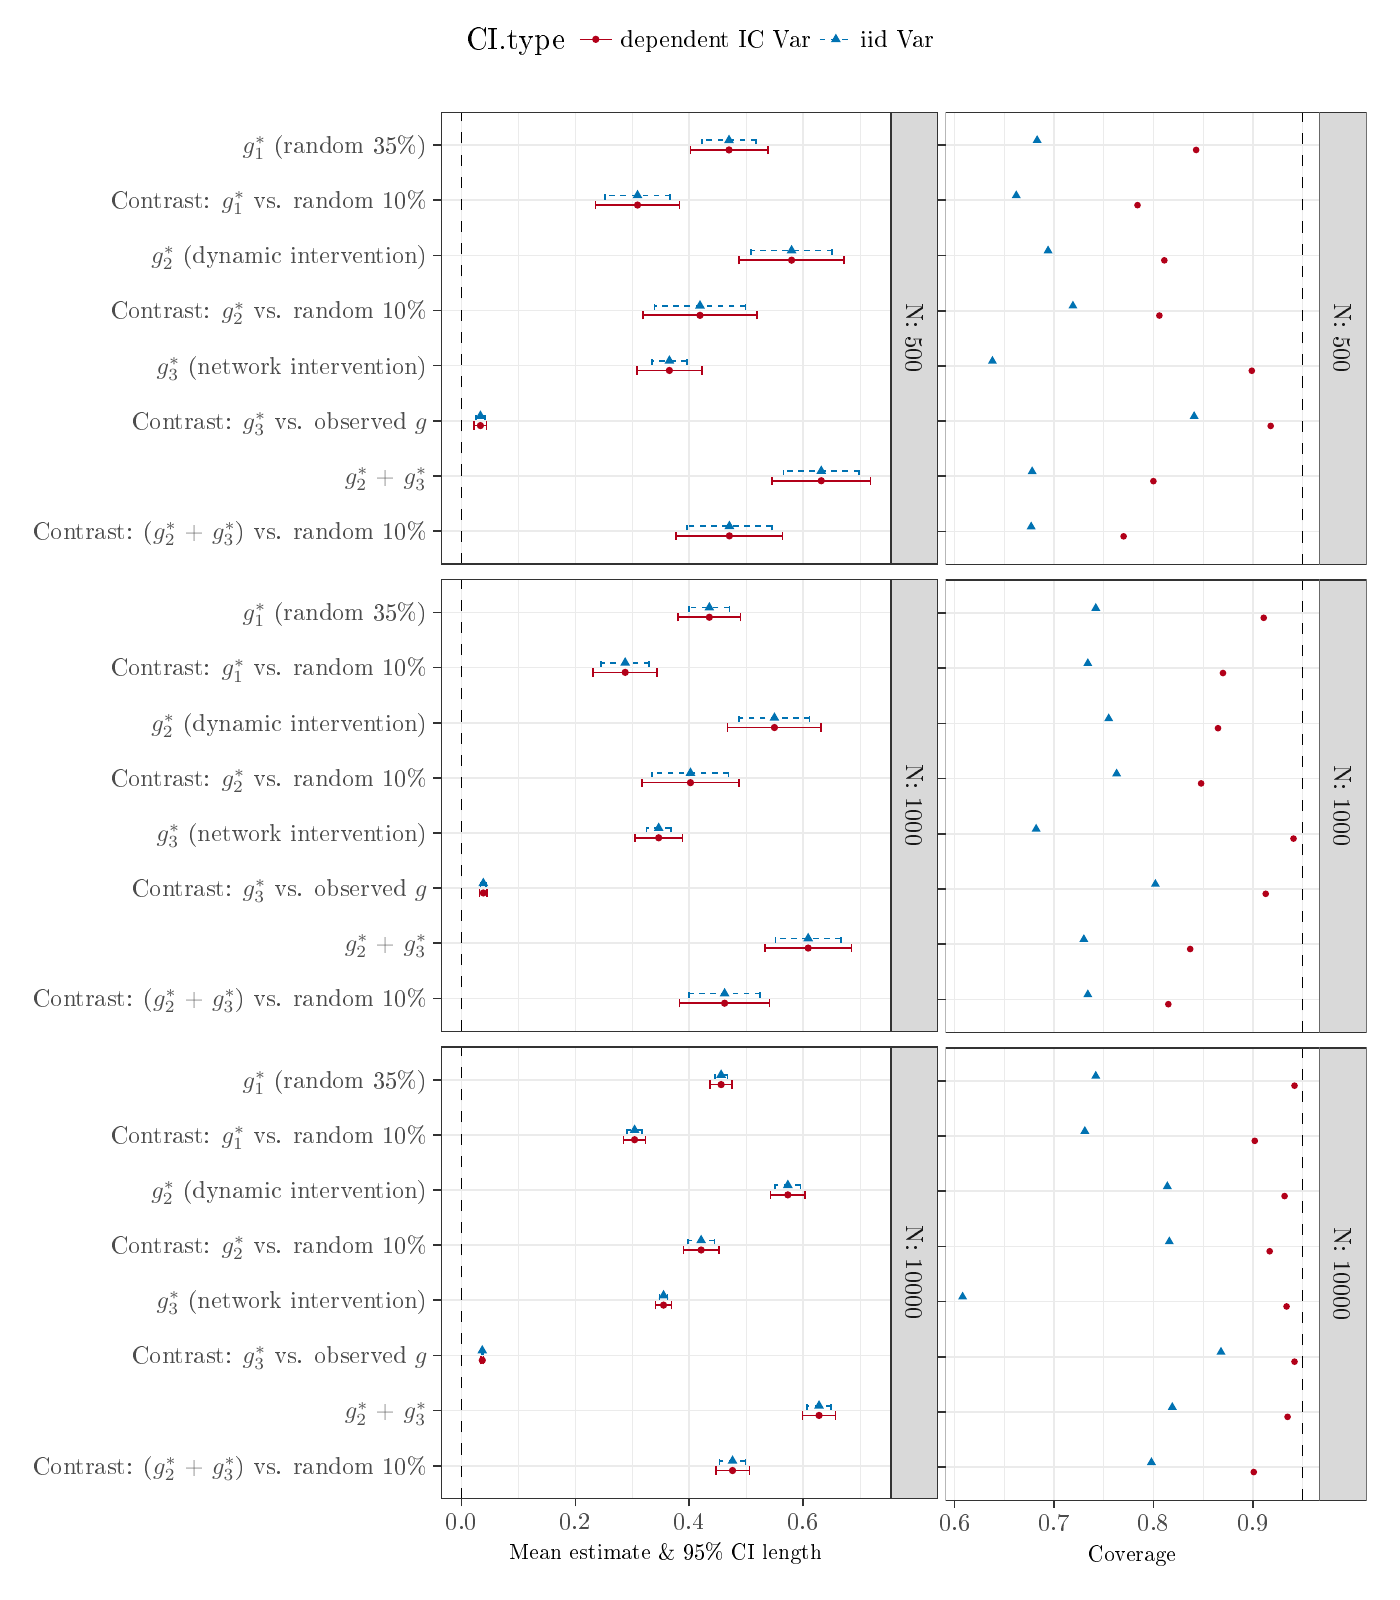 % Created by tikzDevice version 0.10.1 on 2017-09-20 15:51:27
% !TEX encoding = UTF-8 Unicode
\documentclass[english]{article}
\nonstopmode

\usepackage{tikz}

\usepackage[active,tightpage,psfixbb]{preview}

\PreviewEnvironment{pgfpicture}

\setlength\PreviewBorder{0pt}

\newcommand{\SweaveOpts}[1]{}  % do not interfere with LaTeX
\newcommand{\SweaveInput}[1]{} % because they are not real TeX commands
\newcommand{\Sexpr}[1]{}       % will only be parsed by R

 % \documentclass[a4paper]{article}
\usepackage[T1]{fontenc}
\usepackage[latin9]{inputenc} % \usepackage[utf8]{inputenc}
\usepackage{geometry}
% \geometry{verbose,tmargin=2cm,bmargin=2cm,lmargin=3cm,rmargin=3cm}
\usepackage{amsthm, amsmath,amssymb} % ,amsfonts
\usepackage{setspace}
\usepackage{esint}
\usepackage[authoryear]{natbib}
\onehalfspacing

\makeatletter
\usepackage{authblk}
\usepackage[multiple]{footmisc}
\usepackage{pdflscape}
\usepackage{booktabs}

% \usepackage{jheppub}
%%\usepackage[round]{natbib}
\usepackage[colorlinks=true,urlcolor=blue]{hyperref}
\usepackage{graphicx}
\usepackage{pdflscape}
\usepackage{color}
\usepackage{float}

\definecolor{blue}{rgb}{.2,.2,.7}
\definecolor{red}{rgb}{.7,.2,.2}
\definecolor{green}{rgb}{0,.6,.3}
\definecolor{gray}{rgb}{0.45,0.45,0.45}
\newcommand{\btext}[1]{\textcolor{blue}{#1}}
\newcommand{\rtext}[1]{\textcolor{red}{#1}}
\newcommand{\gtext}[1]{\textcolor{green}{#1}}
\newcommand{\wtext}[1]{\textcolor{white}{#1}}
\newcommand{\old}[1]{\textcolor{gray}{#1}}
\definecolor{gray90}{RGB}{229,229,229}
\definecolor{gray77}{RGB}{196,196,196}
\definecolor{gray60}{RGB}{153,153,153}

\renewcommand{\thefootnote}{\alph{footnote}}
%%\newcommand{\acronym}[1]{\textsc{#1}}
%%\newcommand{\class}[1]{\mbox{\textsf{#1}}}
\newcommand{\code}[1]{\mbox{\texttt{#1}}}
\newcommand{\pkg}[1]{{\normalfont\fontseries{b}\selectfont #1}}
\newcommand{\proglang}[1]{\textsf{#1}}

\newcommand\XOR{\mathbin{\char`\^}}
\newcommand\independent{\protect\mathpalette{\protect\independenT}{\perp}}
\def\independenT#1#2{\mathrel{\rlap{$#1#2$}\mkern2mu{#1#2}}}

\theoremstyle{plain}
\newtheorem*{thm*}{\protect\theoremname}
\theoremstyle{plain}
\newtheorem*{lem*}{\protect\lemmaname}

\makeatother
\usepackage{babel}
\providecommand{\lemmaname}{Lemma}
\providecommand{\theoremname}{Theorem}


%\VignetteEngine{knitr::knitr}
%\VignetteIndexEntry{Introduction}



\begin{document}

\begin{tikzpicture}[x=1pt,y=1pt]
\definecolor{fillColor}{RGB}{255,255,255}
\path[use as bounding box,fill=fillColor,fill opacity=0.00] (0,0) rectangle (505.89,578.16);
\begin{scope}
\path[clip] (  0.00,  0.00) rectangle (505.89,578.16);
\definecolor{fillColor}{RGB}{255,255,255}

\path[fill=fillColor] (162.70,551.03) rectangle (343.19,576.86);
\end{scope}
\begin{scope}
\path[clip] (  0.00,  0.00) rectangle (505.89,578.16);
\definecolor{drawColor}{RGB}{0,0,0}

\node[text=drawColor,anchor=base west,inner sep=0pt, outer sep=0pt, scale=  1.10] at (168.39,560.15) {CI.type};
\end{scope}
\begin{scope}
\path[clip] (  0.00,  0.00) rectangle (505.89,578.16);
\definecolor{fillColor}{RGB}{255,255,255}

\path[fill=fillColor] (208.05,556.72) rectangle (222.51,571.17);
\end{scope}
\begin{scope}
\path[clip] (  0.00,  0.00) rectangle (505.89,578.16);
\definecolor{fillColor}{RGB}{178,0,25}

\path[fill=fillColor] (215.28,563.94) circle (  1.32);
\end{scope}
\begin{scope}
\path[clip] (  0.00,  0.00) rectangle (505.89,578.16);
\definecolor{drawColor}{RGB}{178,0,25}

\path[draw=drawColor,line width= 0.6pt,line join=round] (209.50,563.94) -- (221.06,563.94);
\end{scope}
\begin{scope}
\path[clip] (  0.00,  0.00) rectangle (505.89,578.16);
\definecolor{fillColor}{RGB}{255,255,255}

\path[fill=fillColor] (294.82,556.72) rectangle (309.27,571.17);
\end{scope}
\begin{scope}
\path[clip] (  0.00,  0.00) rectangle (505.89,578.16);
\definecolor{fillColor}{RGB}{0,114,178}

\path[fill=fillColor] (302.04,565.99) --
	(303.82,562.92) --
	(300.27,562.92) --
	cycle;
\end{scope}
\begin{scope}
\path[clip] (  0.00,  0.00) rectangle (505.89,578.16);
\definecolor{drawColor}{RGB}{0,114,178}

\path[draw=drawColor,line width= 0.6pt,dash pattern=on 2pt off 2pt ,line join=round] (296.26,563.94) -- (307.83,563.94);
\end{scope}
\begin{scope}
\path[clip] (  0.00,  0.00) rectangle (505.89,578.16);
\definecolor{drawColor}{RGB}{0,0,0}

\node[text=drawColor,anchor=base west,inner sep=0pt, outer sep=0pt, scale=  0.88] at (224.31,560.91) {dependent IC Var};
\end{scope}
\begin{scope}
\path[clip] (  0.00,  0.00) rectangle (505.89,578.16);
\definecolor{drawColor}{RGB}{0,0,0}

\node[text=drawColor,anchor=base west,inner sep=0pt, outer sep=0pt, scale=  0.88] at (311.08,560.91) {iid Var};
\end{scope}
\begin{scope}
\path[clip] (  0.00,  0.00) rectangle (338.95,549.73);
\definecolor{drawColor}{RGB}{255,255,255}
\definecolor{fillColor}{RGB}{255,255,255}

\path[draw=drawColor,line width= 0.6pt,line join=round,line cap=round,fill=fillColor] (  0.00,  0.00) rectangle (338.95,549.73);
\end{scope}
\begin{scope}
\path[clip] (159.38,374.31) rectangle (321.89,537.68);
\definecolor{fillColor}{RGB}{255,255,255}

\path[fill=fillColor] (159.38,374.31) rectangle (321.89,537.68);
\definecolor{drawColor}{gray}{0.92}

\path[draw=drawColor,line width= 0.3pt,line join=round] (187.34,374.31) --
	(187.34,537.68);

\path[draw=drawColor,line width= 0.3pt,line join=round] (228.49,374.31) --
	(228.49,537.68);

\path[draw=drawColor,line width= 0.3pt,line join=round] (269.63,374.31) --
	(269.63,537.68);

\path[draw=drawColor,line width= 0.3pt,line join=round] (310.77,374.31) --
	(310.77,537.68);

\path[draw=drawColor,line width= 0.6pt,line join=round] (159.38,386.26) --
	(321.89,386.26);

\path[draw=drawColor,line width= 0.6pt,line join=round] (159.38,406.19) --
	(321.89,406.19);

\path[draw=drawColor,line width= 0.6pt,line join=round] (159.38,426.11) --
	(321.89,426.11);

\path[draw=drawColor,line width= 0.6pt,line join=round] (159.38,446.03) --
	(321.89,446.03);

\path[draw=drawColor,line width= 0.6pt,line join=round] (159.38,465.96) --
	(321.89,465.96);

\path[draw=drawColor,line width= 0.6pt,line join=round] (159.38,485.88) --
	(321.89,485.88);

\path[draw=drawColor,line width= 0.6pt,line join=round] (159.38,505.80) --
	(321.89,505.80);

\path[draw=drawColor,line width= 0.6pt,line join=round] (159.38,525.73) --
	(321.89,525.73);

\path[draw=drawColor,line width= 0.6pt,line join=round] (166.77,374.31) --
	(166.77,537.68);

\path[draw=drawColor,line width= 0.6pt,line join=round] (207.91,374.31) --
	(207.91,537.68);

\path[draw=drawColor,line width= 0.6pt,line join=round] (249.06,374.31) --
	(249.06,537.68);

\path[draw=drawColor,line width= 0.6pt,line join=round] (290.20,374.31) --
	(290.20,537.68);
\definecolor{fillColor}{RGB}{0,114,178}

\path[fill=fillColor] (263.56,390.06) --
	(265.34,386.98) --
	(261.79,386.98) --
	cycle;
\definecolor{fillColor}{RGB}{178,0,25}

\path[fill=fillColor] (263.56,384.52) circle (  1.32);
\definecolor{fillColor}{RGB}{0,114,178}

\path[fill=fillColor] (296.76,409.98) --
	(298.54,406.90) --
	(294.98,406.90) --
	cycle;
\definecolor{fillColor}{RGB}{178,0,25}

\path[fill=fillColor] (296.76,404.44) circle (  1.32);
\definecolor{fillColor}{RGB}{0,114,178}

\path[fill=fillColor] (173.60,429.91) --
	(175.38,426.83) --
	(171.82,426.83) --
	cycle;
\definecolor{fillColor}{RGB}{178,0,25}

\path[fill=fillColor] (173.60,424.37) circle (  1.32);
\definecolor{fillColor}{RGB}{0,114,178}

\path[fill=fillColor] (241.88,449.83) --
	(243.66,446.75) --
	(240.11,446.75) --
	cycle;
\definecolor{fillColor}{RGB}{178,0,25}

\path[fill=fillColor] (241.88,444.29) circle (  1.32);
\definecolor{fillColor}{RGB}{0,114,178}

\path[fill=fillColor] (252.94,469.75) --
	(254.72,466.67) --
	(251.16,466.67) --
	cycle;
\definecolor{fillColor}{RGB}{178,0,25}

\path[fill=fillColor] (252.94,464.21) circle (  1.32);
\definecolor{fillColor}{RGB}{0,114,178}

\path[fill=fillColor] (286.04,489.68) --
	(287.82,486.60) --
	(284.26,486.60) --
	cycle;
\definecolor{fillColor}{RGB}{178,0,25}

\path[fill=fillColor] (286.04,484.14) circle (  1.32);
\definecolor{fillColor}{RGB}{0,114,178}

\path[fill=fillColor] (230.37,509.60) --
	(232.15,506.52) --
	(228.60,506.52) --
	cycle;
\definecolor{fillColor}{RGB}{178,0,25}

\path[fill=fillColor] (230.37,504.06) circle (  1.32);
\definecolor{fillColor}{RGB}{0,114,178}

\path[fill=fillColor] (263.43,529.52) --
	(265.21,526.44) --
	(261.65,526.44) --
	cycle;
\definecolor{fillColor}{RGB}{178,0,25}

\path[fill=fillColor] (263.43,523.98) circle (  1.32);
\definecolor{drawColor}{RGB}{0,114,178}

\path[draw=drawColor,line width= 0.6pt,dash pattern=on 2pt off 2pt ,line join=round] (278.93,386.51) --
	(278.93,389.50);

\path[draw=drawColor,line width= 0.6pt,dash pattern=on 2pt off 2pt ,line join=round] (278.93,388.01) --
	(248.19,388.01);

\path[draw=drawColor,line width= 0.6pt,dash pattern=on 2pt off 2pt ,line join=round] (248.19,386.51) --
	(248.19,389.50);
\definecolor{drawColor}{RGB}{178,0,25}

\path[draw=drawColor,line width= 0.6pt,line join=round] (282.76,383.03) --
	(282.76,386.01);

\path[draw=drawColor,line width= 0.6pt,line join=round] (282.76,384.52) --
	(244.37,384.52);

\path[draw=drawColor,line width= 0.6pt,line join=round] (244.37,383.03) --
	(244.37,386.01);
\definecolor{drawColor}{RGB}{0,114,178}

\path[draw=drawColor,line width= 0.6pt,dash pattern=on 2pt off 2pt ,line join=round] (310.43,406.44) --
	(310.43,409.42);

\path[draw=drawColor,line width= 0.6pt,dash pattern=on 2pt off 2pt ,line join=round] (310.43,407.93) --
	(283.09,407.93);

\path[draw=drawColor,line width= 0.6pt,dash pattern=on 2pt off 2pt ,line join=round] (283.09,406.44) --
	(283.09,409.42);
\definecolor{drawColor}{RGB}{178,0,25}

\path[draw=drawColor,line width= 0.6pt,line join=round] (314.50,402.95) --
	(314.50,405.94);

\path[draw=drawColor,line width= 0.6pt,line join=round] (314.50,404.44) --
	(279.02,404.44);

\path[draw=drawColor,line width= 0.6pt,line join=round] (279.02,402.95) --
	(279.02,405.94);
\definecolor{drawColor}{RGB}{0,114,178}

\path[draw=drawColor,line width= 0.6pt,dash pattern=on 2pt off 2pt ,line join=round] (175.29,426.36) --
	(175.29,429.35);

\path[draw=drawColor,line width= 0.6pt,dash pattern=on 2pt off 2pt ,line join=round] (175.29,427.85) --
	(171.91,427.85);

\path[draw=drawColor,line width= 0.6pt,dash pattern=on 2pt off 2pt ,line join=round] (171.91,426.36) --
	(171.91,429.35);
\definecolor{drawColor}{RGB}{178,0,25}

\path[draw=drawColor,line width= 0.6pt,line join=round] (175.82,422.87) --
	(175.82,425.86);

\path[draw=drawColor,line width= 0.6pt,line join=round] (175.82,424.37) --
	(171.38,424.37);

\path[draw=drawColor,line width= 0.6pt,line join=round] (171.38,422.87) --
	(171.38,425.86);
\definecolor{drawColor}{RGB}{0,114,178}

\path[draw=drawColor,line width= 0.6pt,dash pattern=on 2pt off 2pt ,line join=round] (248.24,446.28) --
	(248.24,449.27);

\path[draw=drawColor,line width= 0.6pt,dash pattern=on 2pt off 2pt ,line join=round] (248.24,447.78) --
	(235.53,447.78);

\path[draw=drawColor,line width= 0.6pt,dash pattern=on 2pt off 2pt ,line join=round] (235.53,446.28) --
	(235.53,449.27);
\definecolor{drawColor}{RGB}{178,0,25}

\path[draw=drawColor,line width= 0.6pt,line join=round] (253.58,442.80) --
	(253.58,445.78);

\path[draw=drawColor,line width= 0.6pt,line join=round] (253.58,444.29) --
	(230.18,444.29);

\path[draw=drawColor,line width= 0.6pt,line join=round] (230.18,442.80) --
	(230.18,445.78);
\definecolor{drawColor}{RGB}{0,114,178}

\path[draw=drawColor,line width= 0.6pt,dash pattern=on 2pt off 2pt ,line join=round] (269.33,466.21) --
	(269.33,469.19);

\path[draw=drawColor,line width= 0.6pt,dash pattern=on 2pt off 2pt ,line join=round] (269.33,467.70) --
	(236.55,467.70);

\path[draw=drawColor,line width= 0.6pt,dash pattern=on 2pt off 2pt ,line join=round] (236.55,466.21) --
	(236.55,469.19);
\definecolor{drawColor}{RGB}{178,0,25}

\path[draw=drawColor,line width= 0.6pt,line join=round] (273.49,462.72) --
	(273.49,465.71);

\path[draw=drawColor,line width= 0.6pt,line join=round] (273.49,464.21) --
	(232.39,464.21);

\path[draw=drawColor,line width= 0.6pt,line join=round] (232.39,462.72) --
	(232.39,465.71);
\definecolor{drawColor}{RGB}{0,114,178}

\path[draw=drawColor,line width= 0.6pt,dash pattern=on 2pt off 2pt ,line join=round] (300.66,486.13) --
	(300.66,489.12);

\path[draw=drawColor,line width= 0.6pt,dash pattern=on 2pt off 2pt ,line join=round] (300.66,487.62) --
	(271.43,487.62);

\path[draw=drawColor,line width= 0.6pt,dash pattern=on 2pt off 2pt ,line join=round] (271.43,486.13) --
	(271.43,489.12);
\definecolor{drawColor}{RGB}{178,0,25}

\path[draw=drawColor,line width= 0.6pt,line join=round] (304.99,482.64) --
	(304.99,485.63);

\path[draw=drawColor,line width= 0.6pt,line join=round] (304.99,484.14) --
	(267.10,484.14);

\path[draw=drawColor,line width= 0.6pt,line join=round] (267.10,482.64) --
	(267.10,485.63);
\definecolor{drawColor}{RGB}{0,114,178}

\path[draw=drawColor,line width= 0.6pt,dash pattern=on 2pt off 2pt ,line join=round] (242.19,506.05) --
	(242.19,509.04);

\path[draw=drawColor,line width= 0.6pt,dash pattern=on 2pt off 2pt ,line join=round] (242.19,507.55) --
	(218.55,507.55);

\path[draw=drawColor,line width= 0.6pt,dash pattern=on 2pt off 2pt ,line join=round] (218.55,506.05) --
	(218.55,509.04);
\definecolor{drawColor}{RGB}{178,0,25}

\path[draw=drawColor,line width= 0.6pt,line join=round] (245.51,502.57) --
	(245.51,505.55);

\path[draw=drawColor,line width= 0.6pt,line join=round] (245.51,504.06) --
	(215.24,504.06);

\path[draw=drawColor,line width= 0.6pt,line join=round] (215.24,502.57) --
	(215.24,505.55);
\definecolor{drawColor}{RGB}{0,114,178}

\path[draw=drawColor,line width= 0.6pt,dash pattern=on 2pt off 2pt ,line join=round] (273.29,525.98) --
	(273.29,528.96);

\path[draw=drawColor,line width= 0.6pt,dash pattern=on 2pt off 2pt ,line join=round] (273.29,527.47) --
	(253.57,527.47);

\path[draw=drawColor,line width= 0.6pt,dash pattern=on 2pt off 2pt ,line join=round] (253.57,525.98) --
	(253.57,528.96);
\definecolor{drawColor}{RGB}{178,0,25}

\path[draw=drawColor,line width= 0.6pt,line join=round] (277.42,522.49) --
	(277.42,525.48);

\path[draw=drawColor,line width= 0.6pt,line join=round] (277.42,523.98) --
	(249.45,523.98);

\path[draw=drawColor,line width= 0.6pt,line join=round] (249.45,522.49) --
	(249.45,525.48);
\definecolor{drawColor}{RGB}{0,0,0}

\path[draw=drawColor,line width= 0.6pt,dash pattern=on 4pt off 4pt ,line join=round] (166.77,374.31) -- (166.77,537.68);
\definecolor{drawColor}{gray}{0.20}

\path[draw=drawColor,line width= 0.6pt,line join=round,line cap=round] (159.38,374.31) rectangle (321.89,537.68);
\end{scope}
\begin{scope}
\path[clip] (159.38,205.44) rectangle (321.89,368.81);
\definecolor{fillColor}{RGB}{255,255,255}

\path[fill=fillColor] (159.38,205.44) rectangle (321.89,368.81);
\definecolor{drawColor}{gray}{0.92}

\path[draw=drawColor,line width= 0.3pt,line join=round] (187.34,205.44) --
	(187.34,368.81);

\path[draw=drawColor,line width= 0.3pt,line join=round] (228.49,205.44) --
	(228.49,368.81);

\path[draw=drawColor,line width= 0.3pt,line join=round] (269.63,205.44) --
	(269.63,368.81);

\path[draw=drawColor,line width= 0.3pt,line join=round] (310.77,205.44) --
	(310.77,368.81);

\path[draw=drawColor,line width= 0.6pt,line join=round] (159.38,217.39) --
	(321.89,217.39);

\path[draw=drawColor,line width= 0.6pt,line join=round] (159.38,237.31) --
	(321.89,237.31);

\path[draw=drawColor,line width= 0.6pt,line join=round] (159.38,257.24) --
	(321.89,257.24);

\path[draw=drawColor,line width= 0.6pt,line join=round] (159.38,277.16) --
	(321.89,277.16);

\path[draw=drawColor,line width= 0.6pt,line join=round] (159.38,297.08) --
	(321.89,297.08);

\path[draw=drawColor,line width= 0.6pt,line join=round] (159.38,317.01) --
	(321.89,317.01);

\path[draw=drawColor,line width= 0.6pt,line join=round] (159.38,336.93) --
	(321.89,336.93);

\path[draw=drawColor,line width= 0.6pt,line join=round] (159.38,356.85) --
	(321.89,356.85);

\path[draw=drawColor,line width= 0.6pt,line join=round] (166.77,205.44) --
	(166.77,368.81);

\path[draw=drawColor,line width= 0.6pt,line join=round] (207.91,205.44) --
	(207.91,368.81);

\path[draw=drawColor,line width= 0.6pt,line join=round] (249.06,205.44) --
	(249.06,368.81);

\path[draw=drawColor,line width= 0.6pt,line join=round] (290.20,205.44) --
	(290.20,368.81);
\definecolor{fillColor}{RGB}{0,114,178}

\path[fill=fillColor] (261.83,221.19) --
	(263.61,218.11) --
	(260.06,218.11) --
	cycle;
\definecolor{fillColor}{RGB}{178,0,25}

\path[fill=fillColor] (261.83,215.65) circle (  1.32);
\definecolor{fillColor}{RGB}{0,114,178}

\path[fill=fillColor] (292.03,241.11) --
	(293.81,238.03) --
	(290.26,238.03) --
	cycle;
\definecolor{fillColor}{RGB}{178,0,25}

\path[fill=fillColor] (292.03,235.57) circle (  1.32);
\definecolor{fillColor}{RGB}{0,114,178}

\path[fill=fillColor] (174.65,261.03) --
	(176.42,257.96) --
	(172.87,257.96) --
	cycle;
\definecolor{fillColor}{RGB}{178,0,25}

\path[fill=fillColor] (174.65,255.49) circle (  1.32);
\definecolor{fillColor}{RGB}{0,114,178}

\path[fill=fillColor] (238.01,280.96) --
	(239.79,277.88) --
	(236.23,277.88) --
	cycle;
\definecolor{fillColor}{RGB}{178,0,25}

\path[fill=fillColor] (238.01,275.42) circle (  1.32);
\definecolor{fillColor}{RGB}{0,114,178}

\path[fill=fillColor] (249.50,300.88) --
	(251.27,297.80) --
	(247.72,297.80) --
	cycle;
\definecolor{fillColor}{RGB}{178,0,25}

\path[fill=fillColor] (249.50,295.34) circle (  1.32);
\definecolor{fillColor}{RGB}{0,114,178}

\path[fill=fillColor] (279.84,320.80) --
	(281.61,317.73) --
	(278.06,317.73) --
	cycle;
\definecolor{fillColor}{RGB}{178,0,25}

\path[fill=fillColor] (279.84,315.26) circle (  1.32);
\definecolor{fillColor}{RGB}{0,114,178}

\path[fill=fillColor] (225.91,340.73) --
	(227.68,337.65) --
	(224.13,337.65) --
	cycle;
\definecolor{fillColor}{RGB}{178,0,25}

\path[fill=fillColor] (225.91,335.19) circle (  1.32);
\definecolor{fillColor}{RGB}{0,114,178}

\path[fill=fillColor] (256.32,360.65) --
	(258.09,357.57) --
	(254.54,357.57) --
	cycle;
\definecolor{fillColor}{RGB}{178,0,25}

\path[fill=fillColor] (256.32,355.11) circle (  1.32);
\definecolor{drawColor}{RGB}{0,114,178}

\path[draw=drawColor,line width= 0.6pt,dash pattern=on 2pt off 2pt ,line join=round] (274.71,217.64) --
	(274.71,220.63);

\path[draw=drawColor,line width= 0.6pt,dash pattern=on 2pt off 2pt ,line join=round] (274.71,219.13) --
	(248.96,219.13);

\path[draw=drawColor,line width= 0.6pt,dash pattern=on 2pt off 2pt ,line join=round] (248.96,217.64) --
	(248.96,220.63);
\definecolor{drawColor}{RGB}{178,0,25}

\path[draw=drawColor,line width= 0.6pt,line join=round] (278.10,214.15) --
	(278.10,217.14);

\path[draw=drawColor,line width= 0.6pt,line join=round] (278.10,215.65) --
	(245.56,215.65);

\path[draw=drawColor,line width= 0.6pt,line join=round] (245.56,214.15) --
	(245.56,217.14);
\definecolor{drawColor}{RGB}{0,114,178}

\path[draw=drawColor,line width= 0.6pt,dash pattern=on 2pt off 2pt ,line join=round] (303.85,237.56) --
	(303.85,240.55);

\path[draw=drawColor,line width= 0.6pt,dash pattern=on 2pt off 2pt ,line join=round] (303.85,239.06) --
	(280.22,239.06);

\path[draw=drawColor,line width= 0.6pt,dash pattern=on 2pt off 2pt ,line join=round] (280.22,237.56) --
	(280.22,240.55);
\definecolor{drawColor}{RGB}{178,0,25}

\path[draw=drawColor,line width= 0.6pt,line join=round] (307.73,234.08) --
	(307.73,237.07);

\path[draw=drawColor,line width= 0.6pt,line join=round] (307.73,235.57) --
	(276.34,235.57);

\path[draw=drawColor,line width= 0.6pt,line join=round] (276.34,234.08) --
	(276.34,237.07);
\definecolor{drawColor}{RGB}{0,114,178}

\path[draw=drawColor,line width= 0.6pt,dash pattern=on 2pt off 2pt ,line join=round] (175.68,257.49) --
	(175.68,260.48);

\path[draw=drawColor,line width= 0.6pt,dash pattern=on 2pt off 2pt ,line join=round] (175.68,258.98) --
	(173.61,258.98);

\path[draw=drawColor,line width= 0.6pt,dash pattern=on 2pt off 2pt ,line join=round] (173.61,257.49) --
	(173.61,260.48);
\definecolor{drawColor}{RGB}{178,0,25}

\path[draw=drawColor,line width= 0.6pt,line join=round] (176.04,254.00) --
	(176.04,256.99);

\path[draw=drawColor,line width= 0.6pt,line join=round] (176.04,255.49) --
	(173.25,255.49);

\path[draw=drawColor,line width= 0.6pt,line join=round] (173.25,254.00) --
	(173.25,256.99);
\definecolor{drawColor}{RGB}{0,114,178}

\path[draw=drawColor,line width= 0.6pt,dash pattern=on 2pt off 2pt ,line join=round] (242.47,277.41) --
	(242.47,280.40);

\path[draw=drawColor,line width= 0.6pt,dash pattern=on 2pt off 2pt ,line join=round] (242.47,278.90) --
	(233.55,278.90);

\path[draw=drawColor,line width= 0.6pt,dash pattern=on 2pt off 2pt ,line join=round] (233.55,277.41) --
	(233.55,280.40);
\definecolor{drawColor}{RGB}{178,0,25}

\path[draw=drawColor,line width= 0.6pt,line join=round] (246.61,273.92) --
	(246.61,276.91);

\path[draw=drawColor,line width= 0.6pt,line join=round] (246.61,275.42) --
	(229.41,275.42);

\path[draw=drawColor,line width= 0.6pt,line join=round] (229.41,273.92) --
	(229.41,276.91);
\definecolor{drawColor}{RGB}{0,114,178}

\path[draw=drawColor,line width= 0.6pt,dash pattern=on 2pt off 2pt ,line join=round] (263.28,297.33) --
	(263.28,300.32);

\path[draw=drawColor,line width= 0.6pt,dash pattern=on 2pt off 2pt ,line join=round] (263.28,298.83) --
	(235.71,298.83);

\path[draw=drawColor,line width= 0.6pt,dash pattern=on 2pt off 2pt ,line join=round] (235.71,297.33) --
	(235.71,300.32);
\definecolor{drawColor}{RGB}{178,0,25}

\path[draw=drawColor,line width= 0.6pt,line join=round] (267.03,293.85) --
	(267.03,296.84);

\path[draw=drawColor,line width= 0.6pt,line join=round] (267.03,295.34) --
	(231.96,295.34);

\path[draw=drawColor,line width= 0.6pt,line join=round] (231.96,293.85) --
	(231.96,296.84);
\definecolor{drawColor}{RGB}{0,114,178}

\path[draw=drawColor,line width= 0.6pt,dash pattern=on 2pt off 2pt ,line join=round] (292.57,317.26) --
	(292.57,320.25);

\path[draw=drawColor,line width= 0.6pt,dash pattern=on 2pt off 2pt ,line join=round] (292.57,318.75) --
	(267.10,318.75);

\path[draw=drawColor,line width= 0.6pt,dash pattern=on 2pt off 2pt ,line join=round] (267.10,317.26) --
	(267.10,320.25);
\definecolor{drawColor}{RGB}{178,0,25}

\path[draw=drawColor,line width= 0.6pt,line join=round] (296.77,313.77) --
	(296.77,316.76);

\path[draw=drawColor,line width= 0.6pt,line join=round] (296.77,315.26) --
	(262.91,315.26);

\path[draw=drawColor,line width= 0.6pt,line join=round] (262.91,313.77) --
	(262.91,316.76);
\definecolor{drawColor}{RGB}{0,114,178}

\path[draw=drawColor,line width= 0.6pt,dash pattern=on 2pt off 2pt ,line join=round] (234.58,337.18) --
	(234.58,340.17);

\path[draw=drawColor,line width= 0.6pt,dash pattern=on 2pt off 2pt ,line join=round] (234.58,338.67) --
	(217.23,338.67);

\path[draw=drawColor,line width= 0.6pt,dash pattern=on 2pt off 2pt ,line join=round] (217.23,337.18) --
	(217.23,340.17);
\definecolor{drawColor}{RGB}{178,0,25}

\path[draw=drawColor,line width= 0.6pt,line join=round] (237.49,333.69) --
	(237.49,336.68);

\path[draw=drawColor,line width= 0.6pt,line join=round] (237.49,335.19) --
	(214.32,335.19);

\path[draw=drawColor,line width= 0.6pt,line join=round] (214.32,333.69) --
	(214.32,336.68);
\definecolor{drawColor}{RGB}{0,114,178}

\path[draw=drawColor,line width= 0.6pt,dash pattern=on 2pt off 2pt ,line join=round] (263.56,357.10) --
	(263.56,360.09);

\path[draw=drawColor,line width= 0.6pt,dash pattern=on 2pt off 2pt ,line join=round] (263.56,358.60) --
	(249.08,358.60);

\path[draw=drawColor,line width= 0.6pt,dash pattern=on 2pt off 2pt ,line join=round] (249.08,357.10) --
	(249.08,360.09);
\definecolor{drawColor}{RGB}{178,0,25}

\path[draw=drawColor,line width= 0.6pt,line join=round] (267.60,353.62) --
	(267.60,356.61);

\path[draw=drawColor,line width= 0.6pt,line join=round] (267.60,355.11) --
	(245.03,355.11);

\path[draw=drawColor,line width= 0.6pt,line join=round] (245.03,353.62) --
	(245.03,356.61);
\definecolor{drawColor}{RGB}{0,0,0}

\path[draw=drawColor,line width= 0.6pt,dash pattern=on 4pt off 4pt ,line join=round] (166.77,205.44) -- (166.77,368.81);
\definecolor{drawColor}{gray}{0.20}

\path[draw=drawColor,line width= 0.6pt,line join=round,line cap=round] (159.38,205.44) rectangle (321.89,368.81);
\end{scope}
\begin{scope}
\path[clip] (159.38, 36.56) rectangle (321.89,199.94);
\definecolor{fillColor}{RGB}{255,255,255}

\path[fill=fillColor] (159.38, 36.56) rectangle (321.89,199.94);
\definecolor{drawColor}{gray}{0.92}

\path[draw=drawColor,line width= 0.3pt,line join=round] (187.34, 36.56) --
	(187.34,199.94);

\path[draw=drawColor,line width= 0.3pt,line join=round] (228.49, 36.56) --
	(228.49,199.94);

\path[draw=drawColor,line width= 0.3pt,line join=round] (269.63, 36.56) --
	(269.63,199.94);

\path[draw=drawColor,line width= 0.3pt,line join=round] (310.77, 36.56) --
	(310.77,199.94);

\path[draw=drawColor,line width= 0.6pt,line join=round] (159.38, 48.52) --
	(321.89, 48.52);

\path[draw=drawColor,line width= 0.6pt,line join=round] (159.38, 68.44) --
	(321.89, 68.44);

\path[draw=drawColor,line width= 0.6pt,line join=round] (159.38, 88.37) --
	(321.89, 88.37);

\path[draw=drawColor,line width= 0.6pt,line join=round] (159.38,108.29) --
	(321.89,108.29);

\path[draw=drawColor,line width= 0.6pt,line join=round] (159.38,128.21) --
	(321.89,128.21);

\path[draw=drawColor,line width= 0.6pt,line join=round] (159.38,148.14) --
	(321.89,148.14);

\path[draw=drawColor,line width= 0.6pt,line join=round] (159.38,168.06) --
	(321.89,168.06);

\path[draw=drawColor,line width= 0.6pt,line join=round] (159.38,187.98) --
	(321.89,187.98);

\path[draw=drawColor,line width= 0.6pt,line join=round] (166.77, 36.56) --
	(166.77,199.94);

\path[draw=drawColor,line width= 0.6pt,line join=round] (207.91, 36.56) --
	(207.91,199.94);

\path[draw=drawColor,line width= 0.6pt,line join=round] (249.06, 36.56) --
	(249.06,199.94);

\path[draw=drawColor,line width= 0.6pt,line join=round] (290.20, 36.56) --
	(290.20,199.94);
\definecolor{fillColor}{RGB}{0,114,178}

\path[fill=fillColor] (264.70, 52.31) --
	(266.48, 49.24) --
	(262.92, 49.24) --
	cycle;
\definecolor{fillColor}{RGB}{178,0,25}

\path[fill=fillColor] (264.70, 46.78) circle (  1.32);
\definecolor{fillColor}{RGB}{0,114,178}

\path[fill=fillColor] (295.96, 72.24) --
	(297.74, 69.16) --
	(294.19, 69.16) --
	cycle;
\definecolor{fillColor}{RGB}{178,0,25}

\path[fill=fillColor] (295.96, 66.70) circle (  1.32);
\definecolor{fillColor}{RGB}{0,114,178}

\path[fill=fillColor] (174.27, 92.16) --
	(176.04, 89.08) --
	(172.49, 89.08) --
	cycle;
\definecolor{fillColor}{RGB}{178,0,25}

\path[fill=fillColor] (174.27, 86.62) circle (  1.32);
\definecolor{fillColor}{RGB}{0,114,178}

\path[fill=fillColor] (239.77,112.08) --
	(241.55,109.01) --
	(238.00,109.01) --
	cycle;
\definecolor{fillColor}{RGB}{178,0,25}

\path[fill=fillColor] (239.77,106.55) circle (  1.32);
\definecolor{fillColor}{RGB}{0,114,178}

\path[fill=fillColor] (253.35,132.01) --
	(255.13,128.93) --
	(251.58,128.93) --
	cycle;
\definecolor{fillColor}{RGB}{178,0,25}

\path[fill=fillColor] (253.35,126.47) circle (  1.32);
\definecolor{fillColor}{RGB}{0,114,178}

\path[fill=fillColor] (284.69,151.93) --
	(286.47,148.85) --
	(282.91,148.85) --
	cycle;
\definecolor{fillColor}{RGB}{178,0,25}

\path[fill=fillColor] (284.69,146.39) circle (  1.32);
\definecolor{fillColor}{RGB}{0,114,178}

\path[fill=fillColor] (229.31,171.85) --
	(231.08,168.78) --
	(227.53,168.78) --
	cycle;
\definecolor{fillColor}{RGB}{178,0,25}

\path[fill=fillColor] (229.31,166.32) circle (  1.32);
\definecolor{fillColor}{RGB}{0,114,178}

\path[fill=fillColor] (260.58,191.78) --
	(262.36,188.70) --
	(258.80,188.70) --
	cycle;
\definecolor{fillColor}{RGB}{178,0,25}

\path[fill=fillColor] (260.58,186.24) circle (  1.32);
\definecolor{drawColor}{RGB}{0,114,178}

\path[draw=drawColor,line width= 0.6pt,dash pattern=on 2pt off 2pt ,line join=round] (269.37, 48.77) --
	(269.37, 51.76);

\path[draw=drawColor,line width= 0.6pt,dash pattern=on 2pt off 2pt ,line join=round] (269.37, 50.26) --
	(260.03, 50.26);

\path[draw=drawColor,line width= 0.6pt,dash pattern=on 2pt off 2pt ,line join=round] (260.03, 48.77) --
	(260.03, 51.76);
\definecolor{drawColor}{RGB}{178,0,25}

\path[draw=drawColor,line width= 0.6pt,line join=round] (270.77, 45.28) --
	(270.77, 48.27);

\path[draw=drawColor,line width= 0.6pt,line join=round] (270.77, 46.78) --
	(258.63, 46.78);

\path[draw=drawColor,line width= 0.6pt,line join=round] (258.63, 45.28) --
	(258.63, 48.27);
\definecolor{drawColor}{RGB}{0,114,178}

\path[draw=drawColor,line width= 0.6pt,dash pattern=on 2pt off 2pt ,line join=round] (300.35, 68.69) --
	(300.35, 71.68);

\path[draw=drawColor,line width= 0.6pt,dash pattern=on 2pt off 2pt ,line join=round] (300.35, 70.19) --
	(291.58, 70.19);

\path[draw=drawColor,line width= 0.6pt,dash pattern=on 2pt off 2pt ,line join=round] (291.58, 68.69) --
	(291.58, 71.68);
\definecolor{drawColor}{RGB}{178,0,25}

\path[draw=drawColor,line width= 0.6pt,line join=round] (301.93, 65.20) --
	(301.93, 68.19);

\path[draw=drawColor,line width= 0.6pt,line join=round] (301.93, 66.70) --
	(289.99, 66.70);

\path[draw=drawColor,line width= 0.6pt,line join=round] (289.99, 65.20) --
	(289.99, 68.19);
\definecolor{drawColor}{RGB}{0,114,178}

\path[draw=drawColor,line width= 0.6pt,dash pattern=on 2pt off 2pt ,line join=round] (174.60, 88.61) --
	(174.60, 91.60);

\path[draw=drawColor,line width= 0.6pt,dash pattern=on 2pt off 2pt ,line join=round] (174.60, 90.11) --
	(173.93, 90.11);

\path[draw=drawColor,line width= 0.6pt,dash pattern=on 2pt off 2pt ,line join=round] (173.93, 88.61) --
	(173.93, 91.60);
\definecolor{drawColor}{RGB}{178,0,25}

\path[draw=drawColor,line width= 0.6pt,line join=round] (174.71, 85.13) --
	(174.71, 88.12);

\path[draw=drawColor,line width= 0.6pt,line join=round] (174.71, 86.62) --
	(173.83, 86.62);

\path[draw=drawColor,line width= 0.6pt,line join=round] (173.83, 85.13) --
	(173.83, 88.12);
\definecolor{drawColor}{RGB}{0,114,178}

\path[draw=drawColor,line width= 0.6pt,dash pattern=on 2pt off 2pt ,line join=round] (241.19,108.54) --
	(241.19,111.53);

\path[draw=drawColor,line width= 0.6pt,dash pattern=on 2pt off 2pt ,line join=round] (241.19,110.03) --
	(238.36,110.03);

\path[draw=drawColor,line width= 0.6pt,dash pattern=on 2pt off 2pt ,line join=round] (238.36,108.54) --
	(238.36,111.53);
\definecolor{drawColor}{RGB}{178,0,25}

\path[draw=drawColor,line width= 0.6pt,line join=round] (242.65,105.05) --
	(242.65,108.04);

\path[draw=drawColor,line width= 0.6pt,line join=round] (242.65,106.55) --
	(236.90,106.55);

\path[draw=drawColor,line width= 0.6pt,line join=round] (236.90,105.05) --
	(236.90,108.04);
\definecolor{drawColor}{RGB}{0,114,178}

\path[draw=drawColor,line width= 0.6pt,dash pattern=on 2pt off 2pt ,line join=round] (258.19,128.46) --
	(258.19,131.45);

\path[draw=drawColor,line width= 0.6pt,dash pattern=on 2pt off 2pt ,line join=round] (258.19,129.96) --
	(248.52,129.96);

\path[draw=drawColor,line width= 0.6pt,dash pattern=on 2pt off 2pt ,line join=round] (248.52,128.46) --
	(248.52,131.45);
\definecolor{drawColor}{RGB}{178,0,25}

\path[draw=drawColor,line width= 0.6pt,line join=round] (259.73,124.98) --
	(259.73,127.96);

\path[draw=drawColor,line width= 0.6pt,line join=round] (259.73,126.47) --
	(246.98,126.47);

\path[draw=drawColor,line width= 0.6pt,line join=round] (246.98,124.98) --
	(246.98,127.96);
\definecolor{drawColor}{RGB}{0,114,178}

\path[draw=drawColor,line width= 0.6pt,dash pattern=on 2pt off 2pt ,line join=round] (289.26,148.39) --
	(289.26,151.37);

\path[draw=drawColor,line width= 0.6pt,dash pattern=on 2pt off 2pt ,line join=round] (289.26,149.88) --
	(280.12,149.88);

\path[draw=drawColor,line width= 0.6pt,dash pattern=on 2pt off 2pt ,line join=round] (280.12,148.39) --
	(280.12,151.37);
\definecolor{drawColor}{RGB}{178,0,25}

\path[draw=drawColor,line width= 0.6pt,line join=round] (290.95,144.90) --
	(290.95,147.89);

\path[draw=drawColor,line width= 0.6pt,line join=round] (290.95,146.39) --
	(278.43,146.39);

\path[draw=drawColor,line width= 0.6pt,line join=round] (278.43,144.90) --
	(278.43,147.89);
\definecolor{drawColor}{RGB}{0,114,178}

\path[draw=drawColor,line width= 0.6pt,dash pattern=on 2pt off 2pt ,line join=round] (231.99,168.31) --
	(231.99,171.30);

\path[draw=drawColor,line width= 0.6pt,dash pattern=on 2pt off 2pt ,line join=round] (231.99,169.80) --
	(226.63,169.80);

\path[draw=drawColor,line width= 0.6pt,dash pattern=on 2pt off 2pt ,line join=round] (226.63,168.31) --
	(226.63,171.30);
\definecolor{drawColor}{RGB}{178,0,25}

\path[draw=drawColor,line width= 0.6pt,line join=round] (233.28,164.82) --
	(233.28,167.81);

\path[draw=drawColor,line width= 0.6pt,line join=round] (233.28,166.32) --
	(225.33,166.32);

\path[draw=drawColor,line width= 0.6pt,line join=round] (225.33,164.82) --
	(225.33,167.81);
\definecolor{drawColor}{RGB}{0,114,178}

\path[draw=drawColor,line width= 0.6pt,dash pattern=on 2pt off 2pt ,line join=round] (262.83,188.23) --
	(262.83,191.22);

\path[draw=drawColor,line width= 0.6pt,dash pattern=on 2pt off 2pt ,line join=round] (262.83,189.73) --
	(258.32,189.73);

\path[draw=drawColor,line width= 0.6pt,dash pattern=on 2pt off 2pt ,line join=round] (258.32,188.23) --
	(258.32,191.22);
\definecolor{drawColor}{RGB}{178,0,25}

\path[draw=drawColor,line width= 0.6pt,line join=round] (264.55,184.75) --
	(264.55,187.73);

\path[draw=drawColor,line width= 0.6pt,line join=round] (264.55,186.24) --
	(256.61,186.24);

\path[draw=drawColor,line width= 0.6pt,line join=round] (256.61,184.75) --
	(256.61,187.73);
\definecolor{drawColor}{RGB}{0,0,0}

\path[draw=drawColor,line width= 0.6pt,dash pattern=on 4pt off 4pt ,line join=round] (166.77, 36.56) -- (166.77,199.94);
\definecolor{drawColor}{gray}{0.20}

\path[draw=drawColor,line width= 0.6pt,line join=round,line cap=round] (159.38, 36.56) rectangle (321.89,199.94);
\end{scope}
\begin{scope}
\path[clip] (321.89,374.31) rectangle (338.95,537.68);
\definecolor{drawColor}{gray}{0.20}
\definecolor{fillColor}{gray}{0.85}

\path[draw=drawColor,line width= 0.6pt,line join=round,line cap=round,fill=fillColor] (321.89,374.31) rectangle (338.95,537.68);
\definecolor{drawColor}{gray}{0.10}

\node[text=drawColor,rotate=-90.00,anchor=base,inner sep=0pt, outer sep=0pt, scale=  0.88] at (327.39,455.99) {N: 500};
\end{scope}
\begin{scope}
\path[clip] (321.89,205.44) rectangle (338.95,368.81);
\definecolor{drawColor}{gray}{0.20}
\definecolor{fillColor}{gray}{0.85}

\path[draw=drawColor,line width= 0.6pt,line join=round,line cap=round,fill=fillColor] (321.89,205.44) rectangle (338.95,368.81);
\definecolor{drawColor}{gray}{0.10}

\node[text=drawColor,rotate=-90.00,anchor=base,inner sep=0pt, outer sep=0pt, scale=  0.88] at (327.39,287.12) {N: 1000};
\end{scope}
\begin{scope}
\path[clip] (321.89, 36.56) rectangle (338.95,199.94);
\definecolor{drawColor}{gray}{0.20}
\definecolor{fillColor}{gray}{0.85}

\path[draw=drawColor,line width= 0.6pt,line join=round,line cap=round,fill=fillColor] (321.89, 36.56) rectangle (338.95,199.94);
\definecolor{drawColor}{gray}{0.10}

\node[text=drawColor,rotate=-90.00,anchor=base,inner sep=0pt, outer sep=0pt, scale=  0.88] at (327.39,118.25) {N: 10000};
\end{scope}
\begin{scope}
\path[clip] (  0.00,  0.00) rectangle (505.89,578.16);
\definecolor{drawColor}{gray}{0.20}

\path[draw=drawColor,line width= 0.6pt,line join=round] (166.77, 33.81) --
	(166.77, 36.56);

\path[draw=drawColor,line width= 0.6pt,line join=round] (207.91, 33.81) --
	(207.91, 36.56);

\path[draw=drawColor,line width= 0.6pt,line join=round] (249.06, 33.81) --
	(249.06, 36.56);

\path[draw=drawColor,line width= 0.6pt,line join=round] (290.20, 33.81) --
	(290.20, 36.56);
\end{scope}
\begin{scope}
\path[clip] (  0.00,  0.00) rectangle (505.89,578.16);
\definecolor{drawColor}{gray}{0.30}

\node[text=drawColor,anchor=base,inner sep=0pt, outer sep=0pt, scale=  0.88] at (166.77, 25.55) {0.0};

\node[text=drawColor,anchor=base,inner sep=0pt, outer sep=0pt, scale=  0.88] at (207.91, 25.55) {0.2};

\node[text=drawColor,anchor=base,inner sep=0pt, outer sep=0pt, scale=  0.88] at (249.06, 25.55) {0.4};

\node[text=drawColor,anchor=base,inner sep=0pt, outer sep=0pt, scale=  0.88] at (290.20, 25.55) {0.6};
\end{scope}
\begin{scope}
\path[clip] (  0.00,  0.00) rectangle (505.89,578.16);
\definecolor{drawColor}{gray}{0.30}

\node[text=drawColor,anchor=base east,inner sep=0pt, outer sep=0pt, scale=  0.88] at (154.43,383.23) {Contrast: ($g^*_2$ + $g^*_3$) vs. random 10\%};

\node[text=drawColor,anchor=base east,inner sep=0pt, outer sep=0pt, scale=  0.88] at (154.43,403.16) {$g^*_2$ + $g^*_3$};

\node[text=drawColor,anchor=base east,inner sep=0pt, outer sep=0pt, scale=  0.88] at (154.43,423.08) {Contrast: $g^*_3$ vs. observed $g$};

\node[text=drawColor,anchor=base east,inner sep=0pt, outer sep=0pt, scale=  0.88] at (154.43,443.00) {$g^*_3$ (network intervention)};

\node[text=drawColor,anchor=base east,inner sep=0pt, outer sep=0pt, scale=  0.88] at (154.43,462.93) {Contrast: $g^*_2$ vs. random 10\%};

\node[text=drawColor,anchor=base east,inner sep=0pt, outer sep=0pt, scale=  0.88] at (154.43,482.85) {$g^*_2$ (dynamic intervention)};

\node[text=drawColor,anchor=base east,inner sep=0pt, outer sep=0pt, scale=  0.88] at (154.43,502.77) {Contrast: $g^*_1$ vs. random 10\%};

\node[text=drawColor,anchor=base east,inner sep=0pt, outer sep=0pt, scale=  0.88] at (154.43,522.70) {$g^*_1$ (random 35\%)};
\end{scope}
\begin{scope}
\path[clip] (  0.00,  0.00) rectangle (505.89,578.16);
\definecolor{drawColor}{gray}{0.20}

\path[draw=drawColor,line width= 0.6pt,line join=round] (156.63,386.26) --
	(159.38,386.26);

\path[draw=drawColor,line width= 0.6pt,line join=round] (156.63,406.19) --
	(159.38,406.19);

\path[draw=drawColor,line width= 0.6pt,line join=round] (156.63,426.11) --
	(159.38,426.11);

\path[draw=drawColor,line width= 0.6pt,line join=round] (156.63,446.03) --
	(159.38,446.03);

\path[draw=drawColor,line width= 0.6pt,line join=round] (156.63,465.96) --
	(159.38,465.96);

\path[draw=drawColor,line width= 0.6pt,line join=round] (156.63,485.88) --
	(159.38,485.88);

\path[draw=drawColor,line width= 0.6pt,line join=round] (156.63,505.80) --
	(159.38,505.80);

\path[draw=drawColor,line width= 0.6pt,line join=round] (156.63,525.73) --
	(159.38,525.73);
\end{scope}
\begin{scope}
\path[clip] (  0.00,  0.00) rectangle (505.89,578.16);
\definecolor{drawColor}{gray}{0.30}

\node[text=drawColor,anchor=base east,inner sep=0pt, outer sep=0pt, scale=  0.88] at (154.43,214.36) {Contrast: ($g^*_2$ + $g^*_3$) vs. random 10\%};

\node[text=drawColor,anchor=base east,inner sep=0pt, outer sep=0pt, scale=  0.88] at (154.43,234.28) {$g^*_2$ + $g^*_3$};

\node[text=drawColor,anchor=base east,inner sep=0pt, outer sep=0pt, scale=  0.88] at (154.43,254.21) {Contrast: $g^*_3$ vs. observed $g$};

\node[text=drawColor,anchor=base east,inner sep=0pt, outer sep=0pt, scale=  0.88] at (154.43,274.13) {$g^*_3$ (network intervention)};

\node[text=drawColor,anchor=base east,inner sep=0pt, outer sep=0pt, scale=  0.88] at (154.43,294.05) {Contrast: $g^*_2$ vs. random 10\%};

\node[text=drawColor,anchor=base east,inner sep=0pt, outer sep=0pt, scale=  0.88] at (154.43,313.98) {$g^*_2$ (dynamic intervention)};

\node[text=drawColor,anchor=base east,inner sep=0pt, outer sep=0pt, scale=  0.88] at (154.43,333.90) {Contrast: $g^*_1$ vs. random 10\%};

\node[text=drawColor,anchor=base east,inner sep=0pt, outer sep=0pt, scale=  0.88] at (154.43,353.82) {$g^*_1$ (random 35\%)};
\end{scope}
\begin{scope}
\path[clip] (  0.00,  0.00) rectangle (505.89,578.16);
\definecolor{drawColor}{gray}{0.20}

\path[draw=drawColor,line width= 0.6pt,line join=round] (156.63,217.39) --
	(159.38,217.39);

\path[draw=drawColor,line width= 0.6pt,line join=round] (156.63,237.31) --
	(159.38,237.31);

\path[draw=drawColor,line width= 0.6pt,line join=round] (156.63,257.24) --
	(159.38,257.24);

\path[draw=drawColor,line width= 0.6pt,line join=round] (156.63,277.16) --
	(159.38,277.16);

\path[draw=drawColor,line width= 0.6pt,line join=round] (156.63,297.08) --
	(159.38,297.08);

\path[draw=drawColor,line width= 0.6pt,line join=round] (156.63,317.01) --
	(159.38,317.01);

\path[draw=drawColor,line width= 0.6pt,line join=round] (156.63,336.93) --
	(159.38,336.93);

\path[draw=drawColor,line width= 0.6pt,line join=round] (156.63,356.85) --
	(159.38,356.85);
\end{scope}
\begin{scope}
\path[clip] (  0.00,  0.00) rectangle (505.89,578.16);
\definecolor{drawColor}{gray}{0.30}

\node[text=drawColor,anchor=base east,inner sep=0pt, outer sep=0pt, scale=  0.88] at (154.43, 45.49) {Contrast: ($g^*_2$ + $g^*_3$) vs. random 10\%};

\node[text=drawColor,anchor=base east,inner sep=0pt, outer sep=0pt, scale=  0.88] at (154.43, 65.41) {$g^*_2$ + $g^*_3$};

\node[text=drawColor,anchor=base east,inner sep=0pt, outer sep=0pt, scale=  0.88] at (154.43, 85.34) {Contrast: $g^*_3$ vs. observed $g$};

\node[text=drawColor,anchor=base east,inner sep=0pt, outer sep=0pt, scale=  0.88] at (154.43,105.26) {$g^*_3$ (network intervention)};

\node[text=drawColor,anchor=base east,inner sep=0pt, outer sep=0pt, scale=  0.88] at (154.43,125.18) {Contrast: $g^*_2$ vs. random 10\%};

\node[text=drawColor,anchor=base east,inner sep=0pt, outer sep=0pt, scale=  0.88] at (154.43,145.11) {$g^*_2$ (dynamic intervention)};

\node[text=drawColor,anchor=base east,inner sep=0pt, outer sep=0pt, scale=  0.88] at (154.43,165.03) {Contrast: $g^*_1$ vs. random 10\%};

\node[text=drawColor,anchor=base east,inner sep=0pt, outer sep=0pt, scale=  0.88] at (154.43,184.95) {$g^*_1$ (random 35\%)};
\end{scope}
\begin{scope}
\path[clip] (  0.00,  0.00) rectangle (505.89,578.16);
\definecolor{drawColor}{gray}{0.20}

\path[draw=drawColor,line width= 0.6pt,line join=round] (156.63, 48.52) --
	(159.38, 48.52);

\path[draw=drawColor,line width= 0.6pt,line join=round] (156.63, 68.44) --
	(159.38, 68.44);

\path[draw=drawColor,line width= 0.6pt,line join=round] (156.63, 88.37) --
	(159.38, 88.37);

\path[draw=drawColor,line width= 0.6pt,line join=round] (156.63,108.29) --
	(159.38,108.29);

\path[draw=drawColor,line width= 0.6pt,line join=round] (156.63,128.21) --
	(159.38,128.21);

\path[draw=drawColor,line width= 0.6pt,line join=round] (156.63,148.14) --
	(159.38,148.14);

\path[draw=drawColor,line width= 0.6pt,line join=round] (156.63,168.06) --
	(159.38,168.06);

\path[draw=drawColor,line width= 0.6pt,line join=round] (156.63,187.98) --
	(159.38,187.98);
\end{scope}
\begin{scope}
\path[clip] (  0.00,  0.00) rectangle (505.89,578.16);
\definecolor{drawColor}{RGB}{0,0,0}

\node[text=drawColor,anchor=base,inner sep=0pt, outer sep=0pt, scale=  0.80] at (240.64, 14.54) {Mean estimate \& 95\% CI length};
\end{scope}
\begin{scope}
\path[clip] (338.95,  0.00) rectangle (505.89,549.73);
\definecolor{drawColor}{RGB}{255,255,255}
\definecolor{fillColor}{RGB}{255,255,255}

\path[draw=drawColor,line width= 0.6pt,line join=round,line cap=round,fill=fillColor] (338.95,  0.00) rectangle (505.89,549.73);
\end{scope}
\begin{scope}
\path[clip] (341.70,374.12) rectangle (476.78,537.68);
\definecolor{fillColor}{RGB}{255,255,255}

\path[fill=fillColor] (341.70,374.12) rectangle (476.78,537.68);
\definecolor{drawColor}{gray}{0.92}

\path[draw=drawColor,line width= 0.3pt,line join=round] (362.92,374.12) --
	(362.92,537.68);

\path[draw=drawColor,line width= 0.3pt,line join=round] (398.83,374.12) --
	(398.83,537.68);

\path[draw=drawColor,line width= 0.3pt,line join=round] (434.74,374.12) --
	(434.74,537.68);

\path[draw=drawColor,line width= 0.3pt,line join=round] (470.64,374.12) --
	(470.64,537.68);

\path[draw=drawColor,line width= 0.6pt,line join=round] (341.70,386.09) --
	(476.78,386.09);

\path[draw=drawColor,line width= 0.6pt,line join=round] (341.70,406.04) --
	(476.78,406.04);

\path[draw=drawColor,line width= 0.6pt,line join=round] (341.70,425.98) --
	(476.78,425.98);

\path[draw=drawColor,line width= 0.6pt,line join=round] (341.70,445.93) --
	(476.78,445.93);

\path[draw=drawColor,line width= 0.6pt,line join=round] (341.70,465.88) --
	(476.78,465.88);

\path[draw=drawColor,line width= 0.6pt,line join=round] (341.70,485.82) --
	(476.78,485.82);

\path[draw=drawColor,line width= 0.6pt,line join=round] (341.70,505.77) --
	(476.78,505.77);

\path[draw=drawColor,line width= 0.6pt,line join=round] (341.70,525.71) --
	(476.78,525.71);

\path[draw=drawColor,line width= 0.6pt,line join=round] (344.96,374.12) --
	(344.96,537.68);

\path[draw=drawColor,line width= 0.6pt,line join=round] (380.87,374.12) --
	(380.87,537.68);

\path[draw=drawColor,line width= 0.6pt,line join=round] (416.78,374.12) --
	(416.78,537.68);

\path[draw=drawColor,line width= 0.6pt,line join=round] (452.69,374.12) --
	(452.69,537.68);
\definecolor{fillColor}{RGB}{0,114,178}

\path[fill=fillColor] (372.61,389.72) --
	(374.25,386.89) --
	(370.98,386.89) --
	cycle;
\definecolor{fillColor}{RGB}{178,0,25}

\path[fill=fillColor] (406.01,384.35) circle (  1.21);
\definecolor{fillColor}{RGB}{0,114,178}

\path[fill=fillColor] (372.97,409.67) --
	(374.61,406.84) --
	(371.34,406.84) --
	cycle;
\definecolor{fillColor}{RGB}{178,0,25}

\path[fill=fillColor] (416.78,404.29) circle (  1.21);
\definecolor{fillColor}{RGB}{0,114,178}

\path[fill=fillColor] (431.50,429.61) --
	(433.14,426.79) --
	(429.87,426.79) --
	cycle;
\definecolor{fillColor}{RGB}{178,0,25}

\path[fill=fillColor] (459.15,424.24) circle (  1.21);
\definecolor{fillColor}{RGB}{0,114,178}

\path[fill=fillColor] (358.61,449.56) --
	(360.24,446.73) --
	(356.98,446.73) --
	cycle;
\definecolor{fillColor}{RGB}{178,0,25}

\path[fill=fillColor] (452.33,444.18) circle (  1.21);
\definecolor{fillColor}{RGB}{0,114,178}

\path[fill=fillColor] (387.70,469.51) --
	(389.33,466.68) --
	(386.06,466.68) --
	cycle;
\definecolor{fillColor}{RGB}{178,0,25}

\path[fill=fillColor] (418.94,464.13) circle (  1.21);
\definecolor{fillColor}{RGB}{0,114,178}

\path[fill=fillColor] (378.72,489.45) --
	(380.35,486.62) --
	(377.09,486.62) --
	cycle;
\definecolor{fillColor}{RGB}{178,0,25}

\path[fill=fillColor] (420.73,484.08) circle (  1.21);
\definecolor{fillColor}{RGB}{0,114,178}

\path[fill=fillColor] (367.23,509.40) --
	(368.86,506.57) --
	(365.59,506.57) --
	cycle;
\definecolor{fillColor}{RGB}{178,0,25}

\path[fill=fillColor] (411.04,504.02) circle (  1.21);
\definecolor{fillColor}{RGB}{0,114,178}

\path[fill=fillColor] (374.77,529.34) --
	(376.40,526.52) --
	(373.14,526.52) --
	cycle;
\definecolor{fillColor}{RGB}{178,0,25}

\path[fill=fillColor] (432.22,523.97) circle (  1.21);
\definecolor{drawColor}{RGB}{0,0,0}

\path[draw=drawColor,line width= 0.6pt,dash pattern=on 4pt off 4pt ,line join=round] (470.64,374.12) -- (470.64,537.68);
\definecolor{drawColor}{gray}{0.20}

\path[draw=drawColor,line width= 0.6pt,line join=round,line cap=round] (341.70,374.12) rectangle (476.78,537.68);
\end{scope}
\begin{scope}
\path[clip] (341.70,205.07) rectangle (476.78,368.62);
\definecolor{fillColor}{RGB}{255,255,255}

\path[fill=fillColor] (341.70,205.07) rectangle (476.78,368.62);
\definecolor{drawColor}{gray}{0.92}

\path[draw=drawColor,line width= 0.3pt,line join=round] (362.92,205.07) --
	(362.92,368.62);

\path[draw=drawColor,line width= 0.3pt,line join=round] (398.83,205.07) --
	(398.83,368.62);

\path[draw=drawColor,line width= 0.3pt,line join=round] (434.74,205.07) --
	(434.74,368.62);

\path[draw=drawColor,line width= 0.3pt,line join=round] (470.64,205.07) --
	(470.64,368.62);

\path[draw=drawColor,line width= 0.6pt,line join=round] (341.70,217.03) --
	(476.78,217.03);

\path[draw=drawColor,line width= 0.6pt,line join=round] (341.70,236.98) --
	(476.78,236.98);

\path[draw=drawColor,line width= 0.6pt,line join=round] (341.70,256.93) --
	(476.78,256.93);

\path[draw=drawColor,line width= 0.6pt,line join=round] (341.70,276.87) --
	(476.78,276.87);

\path[draw=drawColor,line width= 0.6pt,line join=round] (341.70,296.82) --
	(476.78,296.82);

\path[draw=drawColor,line width= 0.6pt,line join=round] (341.70,316.76) --
	(476.78,316.76);

\path[draw=drawColor,line width= 0.6pt,line join=round] (341.70,336.71) --
	(476.78,336.71);

\path[draw=drawColor,line width= 0.6pt,line join=round] (341.70,356.66) --
	(476.78,356.66);

\path[draw=drawColor,line width= 0.6pt,line join=round] (344.96,205.07) --
	(344.96,368.62);

\path[draw=drawColor,line width= 0.6pt,line join=round] (380.87,205.07) --
	(380.87,368.62);

\path[draw=drawColor,line width= 0.6pt,line join=round] (416.78,205.07) --
	(416.78,368.62);

\path[draw=drawColor,line width= 0.6pt,line join=round] (452.69,205.07) --
	(452.69,368.62);
\definecolor{fillColor}{RGB}{0,114,178}

\path[fill=fillColor] (393.08,220.67) --
	(394.71,217.84) --
	(391.45,217.84) --
	cycle;
\definecolor{fillColor}{RGB}{178,0,25}

\path[fill=fillColor] (422.17,215.29) circle (  1.21);
\definecolor{fillColor}{RGB}{0,114,178}

\path[fill=fillColor] (391.65,240.61) --
	(393.28,237.78) --
	(390.01,237.78) --
	cycle;
\definecolor{fillColor}{RGB}{178,0,25}

\path[fill=fillColor] (430.07,235.23) circle (  1.21);
\definecolor{fillColor}{RGB}{0,114,178}

\path[fill=fillColor] (417.50,260.56) --
	(419.13,257.73) --
	(415.87,257.73) --
	cycle;
\definecolor{fillColor}{RGB}{178,0,25}

\path[fill=fillColor] (457.36,255.18) circle (  1.21);
\definecolor{fillColor}{RGB}{0,114,178}

\path[fill=fillColor] (374.41,280.50) --
	(376.04,277.67) --
	(372.78,277.67) --
	cycle;
\definecolor{fillColor}{RGB}{178,0,25}

\path[fill=fillColor] (467.41,275.13) circle (  1.21);
\definecolor{fillColor}{RGB}{0,114,178}

\path[fill=fillColor] (403.49,300.45) --
	(405.13,297.62) --
	(401.86,297.62) --
	cycle;
\definecolor{fillColor}{RGB}{178,0,25}

\path[fill=fillColor] (434.02,295.07) circle (  1.21);
\definecolor{fillColor}{RGB}{0,114,178}

\path[fill=fillColor] (400.62,320.39) --
	(402.26,317.57) --
	(398.99,317.57) --
	cycle;
\definecolor{fillColor}{RGB}{178,0,25}

\path[fill=fillColor] (440.12,315.02) circle (  1.21);
\definecolor{fillColor}{RGB}{0,114,178}

\path[fill=fillColor] (393.08,340.34) --
	(394.71,337.51) --
	(391.45,337.51) --
	cycle;
\definecolor{fillColor}{RGB}{178,0,25}

\path[fill=fillColor] (441.92,334.96) circle (  1.21);
\definecolor{fillColor}{RGB}{0,114,178}

\path[fill=fillColor] (395.95,360.29) --
	(397.59,357.46) --
	(394.32,357.46) --
	cycle;
\definecolor{fillColor}{RGB}{178,0,25}

\path[fill=fillColor] (456.64,354.91) circle (  1.21);
\definecolor{drawColor}{RGB}{0,0,0}

\path[draw=drawColor,line width= 0.6pt,dash pattern=on 4pt off 4pt ,line join=round] (470.64,205.07) -- (470.64,368.62);
\definecolor{drawColor}{gray}{0.20}

\path[draw=drawColor,line width= 0.6pt,line join=round,line cap=round] (341.70,205.07) rectangle (476.78,368.62);
\end{scope}
\begin{scope}
\path[clip] (341.70, 36.01) rectangle (476.78,199.57);
\definecolor{fillColor}{RGB}{255,255,255}

\path[fill=fillColor] (341.70, 36.01) rectangle (476.78,199.57);
\definecolor{drawColor}{gray}{0.92}

\path[draw=drawColor,line width= 0.3pt,line join=round] (362.92, 36.01) --
	(362.92,199.57);

\path[draw=drawColor,line width= 0.3pt,line join=round] (398.83, 36.01) --
	(398.83,199.57);

\path[draw=drawColor,line width= 0.3pt,line join=round] (434.74, 36.01) --
	(434.74,199.57);

\path[draw=drawColor,line width= 0.3pt,line join=round] (470.64, 36.01) --
	(470.64,199.57);

\path[draw=drawColor,line width= 0.6pt,line join=round] (341.70, 47.98) --
	(476.78, 47.98);

\path[draw=drawColor,line width= 0.6pt,line join=round] (341.70, 67.92) --
	(476.78, 67.92);

\path[draw=drawColor,line width= 0.6pt,line join=round] (341.70, 87.87) --
	(476.78, 87.87);

\path[draw=drawColor,line width= 0.6pt,line join=round] (341.70,107.82) --
	(476.78,107.82);

\path[draw=drawColor,line width= 0.6pt,line join=round] (341.70,127.76) --
	(476.78,127.76);

\path[draw=drawColor,line width= 0.6pt,line join=round] (341.70,147.71) --
	(476.78,147.71);

\path[draw=drawColor,line width= 0.6pt,line join=round] (341.70,167.65) --
	(476.78,167.65);

\path[draw=drawColor,line width= 0.6pt,line join=round] (341.70,187.60) --
	(476.78,187.60);

\path[draw=drawColor,line width= 0.6pt,line join=round] (344.96, 36.01) --
	(344.96,199.57);

\path[draw=drawColor,line width= 0.6pt,line join=round] (380.87, 36.01) --
	(380.87,199.57);

\path[draw=drawColor,line width= 0.6pt,line join=round] (416.78, 36.01) --
	(416.78,199.57);

\path[draw=drawColor,line width= 0.6pt,line join=round] (452.69, 36.01) --
	(452.69,199.57);
\definecolor{fillColor}{RGB}{0,114,178}

\path[fill=fillColor] (416.06, 51.61) --
	(417.70, 48.78) --
	(414.43, 48.78) --
	cycle;
\definecolor{fillColor}{RGB}{178,0,25}

\path[fill=fillColor] (453.05, 46.23) circle (  1.21);
\definecolor{fillColor}{RGB}{0,114,178}

\path[fill=fillColor] (423.60, 71.55) --
	(425.24, 68.73) --
	(421.97, 68.73) --
	cycle;
\definecolor{fillColor}{RGB}{178,0,25}

\path[fill=fillColor] (465.26, 66.18) circle (  1.21);
\definecolor{fillColor}{RGB}{0,114,178}

\path[fill=fillColor] (441.20, 91.50) --
	(442.83, 88.67) --
	(439.57, 88.67) --
	cycle;
\definecolor{fillColor}{RGB}{178,0,25}

\path[fill=fillColor] (467.77, 86.12) circle (  1.21);
\definecolor{fillColor}{RGB}{0,114,178}

\path[fill=fillColor] (347.84,111.45) --
	(349.47,108.62) --
	(346.20,108.62) --
	cycle;
\definecolor{fillColor}{RGB}{178,0,25}

\path[fill=fillColor] (464.90,106.07) circle (  1.21);
\definecolor{fillColor}{RGB}{0,114,178}

\path[fill=fillColor] (422.53,131.39) --
	(424.16,128.56) --
	(420.89,128.56) --
	cycle;
\definecolor{fillColor}{RGB}{178,0,25}

\path[fill=fillColor] (458.79,126.02) circle (  1.21);
\definecolor{fillColor}{RGB}{0,114,178}

\path[fill=fillColor] (421.81,151.34) --
	(423.44,148.51) --
	(420.18,148.51) --
	cycle;
\definecolor{fillColor}{RGB}{178,0,25}

\path[fill=fillColor] (464.18,145.96) circle (  1.21);
\definecolor{fillColor}{RGB}{0,114,178}

\path[fill=fillColor] (392.00,171.28) --
	(393.64,168.46) --
	(390.37,168.46) --
	cycle;
\definecolor{fillColor}{RGB}{178,0,25}

\path[fill=fillColor] (453.41,165.91) circle (  1.21);
\definecolor{fillColor}{RGB}{0,114,178}

\path[fill=fillColor] (395.95,191.23) --
	(397.59,188.40) --
	(394.32,188.40) --
	cycle;
\definecolor{fillColor}{RGB}{178,0,25}

\path[fill=fillColor] (467.77,185.85) circle (  1.21);
\definecolor{drawColor}{RGB}{0,0,0}

\path[draw=drawColor,line width= 0.6pt,dash pattern=on 4pt off 4pt ,line join=round] (470.64, 36.01) -- (470.64,199.57);
\definecolor{drawColor}{gray}{0.20}

\path[draw=drawColor,line width= 0.6pt,line join=round,line cap=round] (341.70, 36.01) rectangle (476.78,199.57);
\end{scope}
\begin{scope}
\path[clip] (476.78,374.12) rectangle (493.85,537.68);
\definecolor{drawColor}{gray}{0.20}
\definecolor{fillColor}{gray}{0.85}

\path[draw=drawColor,line width= 0.6pt,line join=round,line cap=round,fill=fillColor] (476.78,374.12) rectangle (493.85,537.68);
\definecolor{drawColor}{gray}{0.10}

\node[text=drawColor,rotate=-90.00,anchor=base,inner sep=0pt, outer sep=0pt, scale=  0.88] at (482.28,455.90) {N: 500};
\end{scope}
\begin{scope}
\path[clip] (476.78,205.07) rectangle (493.85,368.62);
\definecolor{drawColor}{gray}{0.20}
\definecolor{fillColor}{gray}{0.85}

\path[draw=drawColor,line width= 0.6pt,line join=round,line cap=round,fill=fillColor] (476.78,205.07) rectangle (493.85,368.62);
\definecolor{drawColor}{gray}{0.10}

\node[text=drawColor,rotate=-90.00,anchor=base,inner sep=0pt, outer sep=0pt, scale=  0.88] at (482.28,286.85) {N: 1000};
\end{scope}
\begin{scope}
\path[clip] (476.78, 36.01) rectangle (493.85,199.57);
\definecolor{drawColor}{gray}{0.20}
\definecolor{fillColor}{gray}{0.85}

\path[draw=drawColor,line width= 0.6pt,line join=round,line cap=round,fill=fillColor] (476.78, 36.01) rectangle (493.85,199.57);
\definecolor{drawColor}{gray}{0.10}

\node[text=drawColor,rotate=-90.00,anchor=base,inner sep=0pt, outer sep=0pt, scale=  0.88] at (482.28,117.79) {N: 10000};
\end{scope}
\begin{scope}
\path[clip] (  0.00,  0.00) rectangle (505.89,578.16);
\definecolor{drawColor}{gray}{0.20}

\path[draw=drawColor,line width= 0.6pt,line join=round] (344.96, 33.26) --
	(344.96, 36.01);

\path[draw=drawColor,line width= 0.6pt,line join=round] (380.87, 33.26) --
	(380.87, 36.01);

\path[draw=drawColor,line width= 0.6pt,line join=round] (416.78, 33.26) --
	(416.78, 36.01);

\path[draw=drawColor,line width= 0.6pt,line join=round] (452.69, 33.26) --
	(452.69, 36.01);
\end{scope}
\begin{scope}
\path[clip] (  0.00,  0.00) rectangle (505.89,578.16);
\definecolor{drawColor}{gray}{0.30}

\node[text=drawColor,anchor=base,inner sep=0pt, outer sep=0pt, scale=  0.88] at (344.96, 25.00) {0.6};

\node[text=drawColor,anchor=base,inner sep=0pt, outer sep=0pt, scale=  0.88] at (380.87, 25.00) {0.7};

\node[text=drawColor,anchor=base,inner sep=0pt, outer sep=0pt, scale=  0.88] at (416.78, 25.00) {0.8};

\node[text=drawColor,anchor=base,inner sep=0pt, outer sep=0pt, scale=  0.88] at (452.69, 25.00) {0.9};
\end{scope}
\begin{scope}
\path[clip] (  0.00,  0.00) rectangle (505.89,578.16);
\definecolor{drawColor}{gray}{0.20}

\path[draw=drawColor,line width= 0.6pt,line join=round] (338.95,386.09) --
	(341.70,386.09);

\path[draw=drawColor,line width= 0.6pt,line join=round] (338.95,406.04) --
	(341.70,406.04);

\path[draw=drawColor,line width= 0.6pt,line join=round] (338.95,425.98) --
	(341.70,425.98);

\path[draw=drawColor,line width= 0.6pt,line join=round] (338.95,445.93) --
	(341.70,445.93);

\path[draw=drawColor,line width= 0.6pt,line join=round] (338.95,465.88) --
	(341.70,465.88);

\path[draw=drawColor,line width= 0.6pt,line join=round] (338.95,485.82) --
	(341.70,485.82);

\path[draw=drawColor,line width= 0.6pt,line join=round] (338.95,505.77) --
	(341.70,505.77);

\path[draw=drawColor,line width= 0.6pt,line join=round] (338.95,525.71) --
	(341.70,525.71);
\end{scope}
\begin{scope}
\path[clip] (  0.00,  0.00) rectangle (505.89,578.16);
\definecolor{drawColor}{gray}{0.20}

\path[draw=drawColor,line width= 0.6pt,line join=round] (338.95,217.03) --
	(341.70,217.03);

\path[draw=drawColor,line width= 0.6pt,line join=round] (338.95,236.98) --
	(341.70,236.98);

\path[draw=drawColor,line width= 0.6pt,line join=round] (338.95,256.93) --
	(341.70,256.93);

\path[draw=drawColor,line width= 0.6pt,line join=round] (338.95,276.87) --
	(341.70,276.87);

\path[draw=drawColor,line width= 0.6pt,line join=round] (338.95,296.82) --
	(341.70,296.82);

\path[draw=drawColor,line width= 0.6pt,line join=round] (338.95,316.76) --
	(341.70,316.76);

\path[draw=drawColor,line width= 0.6pt,line join=round] (338.95,336.71) --
	(341.70,336.71);

\path[draw=drawColor,line width= 0.6pt,line join=round] (338.95,356.66) --
	(341.70,356.66);
\end{scope}
\begin{scope}
\path[clip] (  0.00,  0.00) rectangle (505.89,578.16);
\definecolor{drawColor}{gray}{0.20}

\path[draw=drawColor,line width= 0.6pt,line join=round] (338.95, 47.98) --
	(341.70, 47.98);

\path[draw=drawColor,line width= 0.6pt,line join=round] (338.95, 67.92) --
	(341.70, 67.92);

\path[draw=drawColor,line width= 0.6pt,line join=round] (338.95, 87.87) --
	(341.70, 87.87);

\path[draw=drawColor,line width= 0.6pt,line join=round] (338.95,107.82) --
	(341.70,107.82);

\path[draw=drawColor,line width= 0.6pt,line join=round] (338.95,127.76) --
	(341.70,127.76);

\path[draw=drawColor,line width= 0.6pt,line join=round] (338.95,147.71) --
	(341.70,147.71);

\path[draw=drawColor,line width= 0.6pt,line join=round] (338.95,167.65) --
	(341.70,167.65);

\path[draw=drawColor,line width= 0.6pt,line join=round] (338.95,187.60) --
	(341.70,187.60);
\end{scope}
\begin{scope}
\path[clip] (  0.00,  0.00) rectangle (505.89,578.16);
\definecolor{drawColor}{RGB}{0,0,0}

\node[text=drawColor,anchor=base,inner sep=0pt, outer sep=0pt, scale=  0.80] at (409.24, 13.99) {Coverage};
\end{scope}
\end{tikzpicture}

\end{document}
